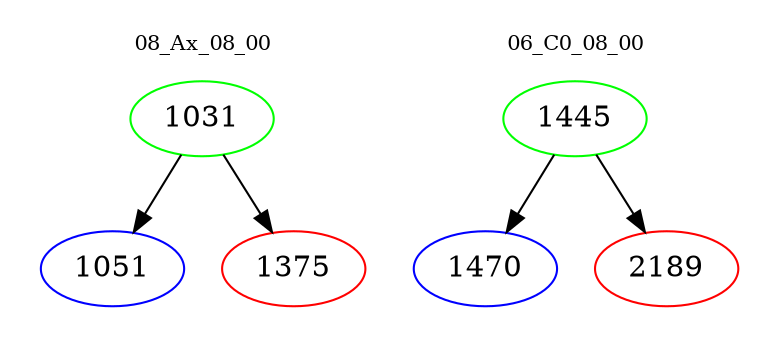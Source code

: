 digraph{
subgraph cluster_0 {
color = white
label = "08_Ax_08_00";
fontsize=10;
T0_1031 [label="1031", color="green"]
T0_1031 -> T0_1051 [color="black"]
T0_1051 [label="1051", color="blue"]
T0_1031 -> T0_1375 [color="black"]
T0_1375 [label="1375", color="red"]
}
subgraph cluster_1 {
color = white
label = "06_C0_08_00";
fontsize=10;
T1_1445 [label="1445", color="green"]
T1_1445 -> T1_1470 [color="black"]
T1_1470 [label="1470", color="blue"]
T1_1445 -> T1_2189 [color="black"]
T1_2189 [label="2189", color="red"]
}
}
